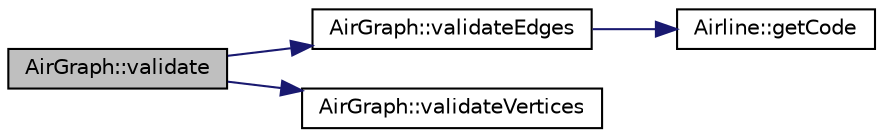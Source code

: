 digraph "AirGraph::validate"
{
 // LATEX_PDF_SIZE
  edge [fontname="Helvetica",fontsize="10",labelfontname="Helvetica",labelfontsize="10"];
  node [fontname="Helvetica",fontsize="10",shape=record];
  rankdir="LR";
  Node1 [label="AirGraph::validate",height=0.2,width=0.4,color="black", fillcolor="grey75", style="filled", fontcolor="black",tooltip="checks which vertices and edges are valid @complexity O(|V| + |E|)"];
  Node1 -> Node2 [color="midnightblue",fontsize="10",style="solid",fontname="Helvetica"];
  Node2 [label="AirGraph::validateEdges",height=0.2,width=0.4,color="black", fillcolor="white", style="filled",URL="$classAirGraph.html#aa620f24c5ec6942c068d65c5298671d3",tooltip="checks if an edge contains at least one Airline that the user wants to use @complexity O(|E|)"];
  Node2 -> Node3 [color="midnightblue",fontsize="10",style="solid",fontname="Helvetica"];
  Node3 [label="Airline::getCode",height=0.2,width=0.4,color="black", fillcolor="white", style="filled",URL="$classAirline.html#a41ef613d6b390c463821b9ae43d9ec84",tooltip="returns the code of the Airline"];
  Node1 -> Node4 [color="midnightblue",fontsize="10",style="solid",fontname="Helvetica"];
  Node4 [label="AirGraph::validateVertices",height=0.2,width=0.4,color="black", fillcolor="white", style="filled",URL="$classAirGraph.html#a5bb3526b5868f5643b63b42824245845",tooltip="checks if a vertex should be traversed in the search functions @complexity O(|V|)"];
}
